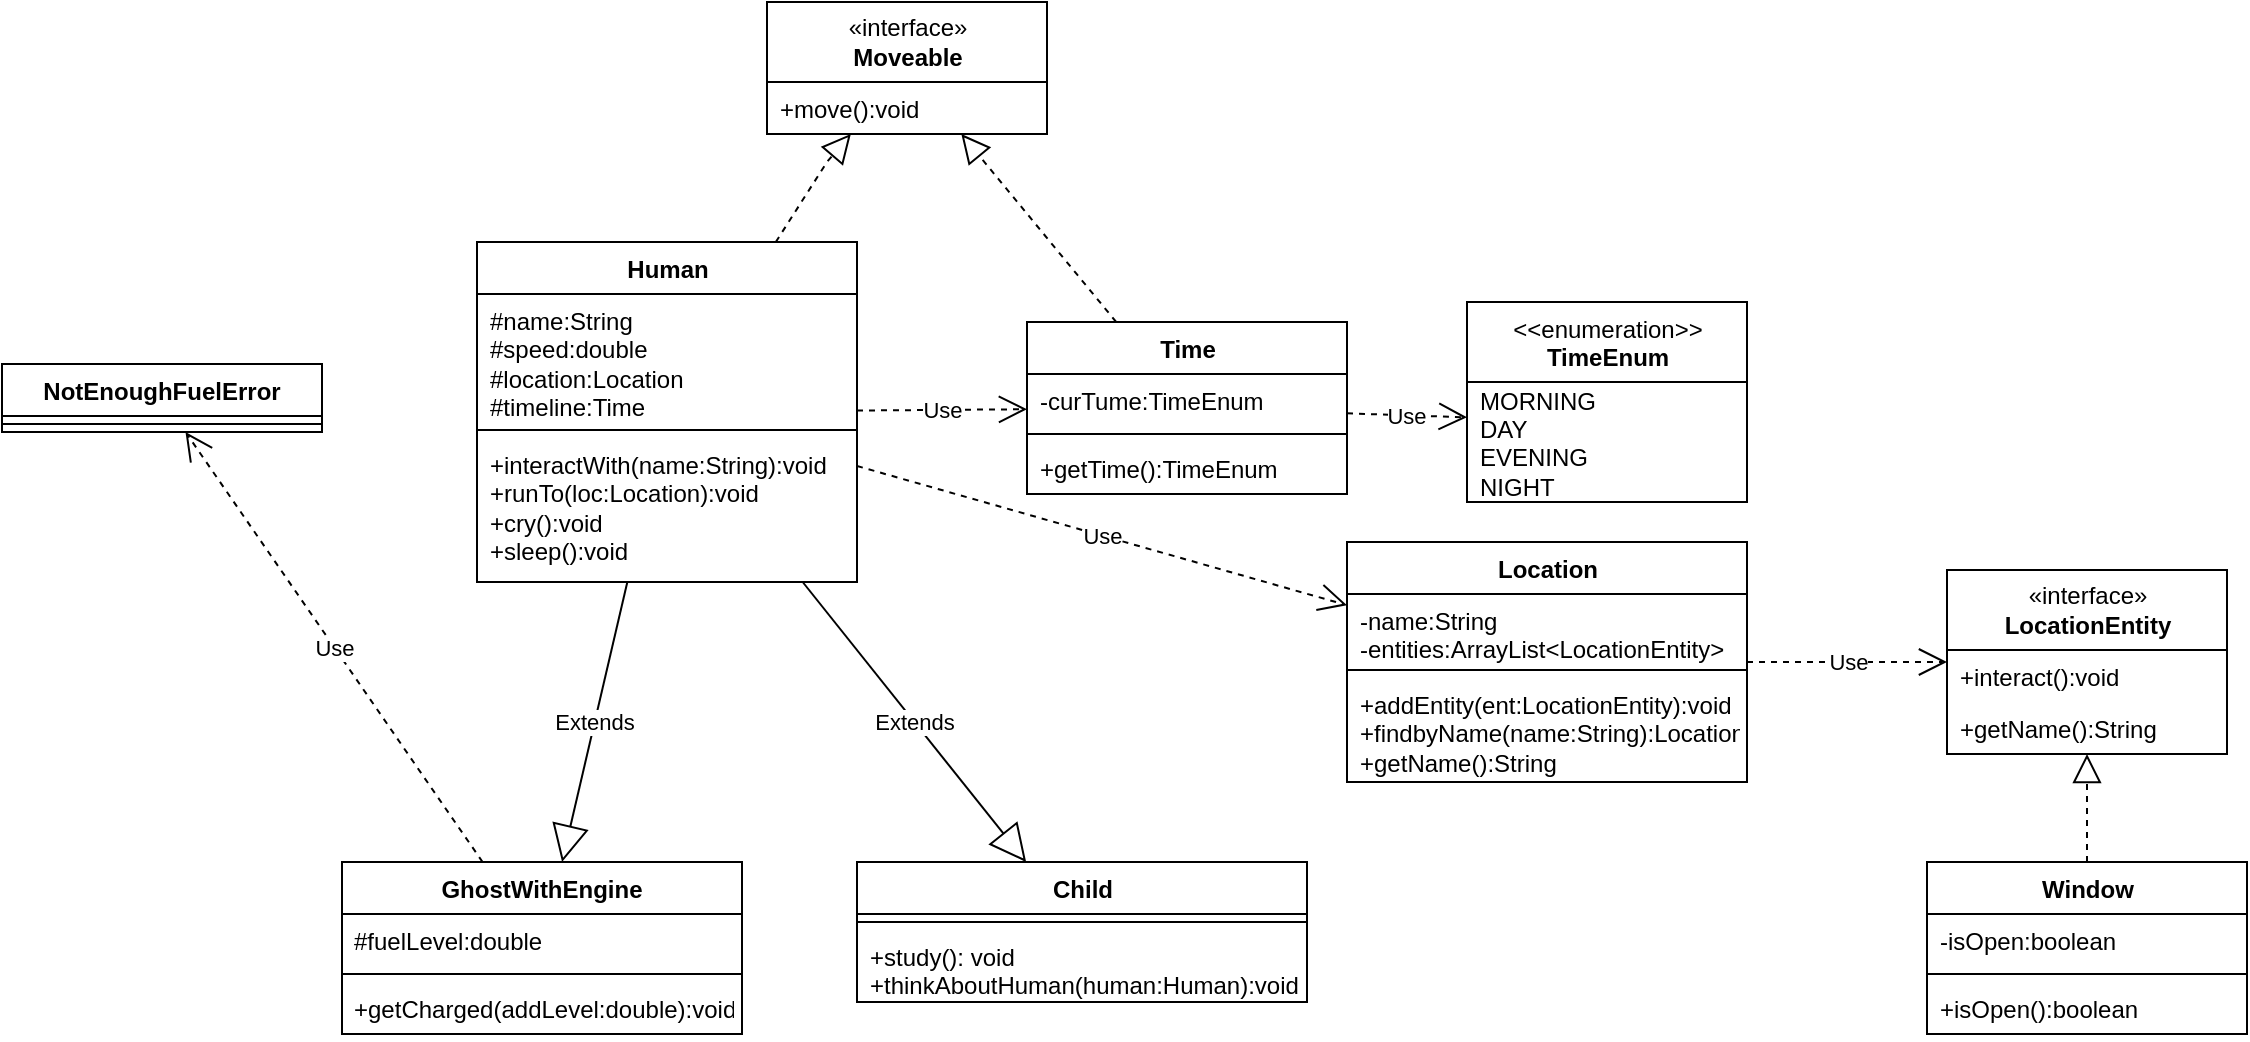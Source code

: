 <mxfile version="22.1.5" type="github">
  <diagram name="Страница — 1" id="i20b3vi7eehubXPVE3w3">
    <mxGraphModel dx="1434" dy="759" grid="1" gridSize="10" guides="1" tooltips="1" connect="1" arrows="1" fold="1" page="1" pageScale="1" pageWidth="827" pageHeight="1169" math="0" shadow="0">
      <root>
        <mxCell id="0" />
        <mxCell id="1" parent="0" />
        <mxCell id="GLYfoS04tVz9TkXlvpii-10" value="&amp;lt;&amp;lt;enumeration&amp;gt;&amp;gt;&lt;br&gt;&lt;b&gt;TimeEnum&lt;/b&gt;" style="swimlane;fontStyle=0;align=center;verticalAlign=top;childLayout=stackLayout;horizontal=1;startSize=40;horizontalStack=0;resizeParent=1;resizeParentMax=0;resizeLast=0;collapsible=0;marginBottom=0;html=1;whiteSpace=wrap;" parent="1" vertex="1">
          <mxGeometry x="742.5" y="219" width="140" height="100" as="geometry" />
        </mxCell>
        <mxCell id="GLYfoS04tVz9TkXlvpii-11" value="&lt;div&gt;MORNING&lt;/div&gt;&lt;div&gt;DAY&lt;br&gt;EVENING&lt;br&gt;NIGHT&lt;br&gt;&lt;/div&gt;" style="text;html=1;strokeColor=none;fillColor=none;align=left;verticalAlign=middle;spacingLeft=4;spacingRight=4;overflow=hidden;rotatable=0;points=[[0,0.5],[1,0.5]];portConstraint=eastwest;whiteSpace=wrap;" parent="GLYfoS04tVz9TkXlvpii-10" vertex="1">
          <mxGeometry y="40" width="140" height="60" as="geometry" />
        </mxCell>
        <mxCell id="GLYfoS04tVz9TkXlvpii-12" value="Use" style="endArrow=open;endSize=12;dashed=1;html=1;rounded=0;" parent="1" source="GLYfoS04tVz9TkXlvpii-41" edge="1">
          <mxGeometry width="160" relative="1" as="geometry">
            <mxPoint x="662.5" y="290.364" as="sourcePoint" />
            <mxPoint x="742.5" y="276.667" as="targetPoint" />
          </mxGeometry>
        </mxCell>
        <mxCell id="GLYfoS04tVz9TkXlvpii-17" value="Use" style="endArrow=open;endSize=12;dashed=1;html=1;rounded=0;" parent="1" source="GLYfoS04tVz9TkXlvpii-37" target="GLYfoS04tVz9TkXlvpii-41" edge="1">
          <mxGeometry width="160" relative="1" as="geometry">
            <mxPoint x="452.5" y="260.83" as="sourcePoint" />
            <mxPoint x="522.5" y="277.6" as="targetPoint" />
          </mxGeometry>
        </mxCell>
        <mxCell id="GLYfoS04tVz9TkXlvpii-18" value="" style="endArrow=block;dashed=1;endFill=0;endSize=12;html=1;rounded=0;" parent="1" source="GLYfoS04tVz9TkXlvpii-37" target="GLYfoS04tVz9TkXlvpii-58" edge="1">
          <mxGeometry width="160" relative="1" as="geometry">
            <mxPoint x="357.5" y="199" as="sourcePoint" />
            <mxPoint x="435.471" y="129" as="targetPoint" />
            <Array as="points">
              <mxPoint x="422.5" y="149" />
            </Array>
          </mxGeometry>
        </mxCell>
        <mxCell id="GLYfoS04tVz9TkXlvpii-19" value="" style="endArrow=block;dashed=1;endFill=0;endSize=12;html=1;rounded=0;" parent="1" source="GLYfoS04tVz9TkXlvpii-41" target="GLYfoS04tVz9TkXlvpii-58" edge="1">
          <mxGeometry width="160" relative="1" as="geometry">
            <mxPoint x="560.674" y="239.5" as="sourcePoint" />
            <mxPoint x="475.392" y="129" as="targetPoint" />
          </mxGeometry>
        </mxCell>
        <mxCell id="GLYfoS04tVz9TkXlvpii-30" value="Extends" style="endArrow=block;endSize=16;endFill=0;html=1;rounded=0;" parent="1" source="GLYfoS04tVz9TkXlvpii-37" target="GLYfoS04tVz9TkXlvpii-49" edge="1">
          <mxGeometry width="160" relative="1" as="geometry">
            <mxPoint x="353.797" y="298" as="sourcePoint" />
            <mxPoint x="342.5" y="419" as="targetPoint" />
          </mxGeometry>
        </mxCell>
        <mxCell id="GLYfoS04tVz9TkXlvpii-31" value="Extends" style="endArrow=block;endSize=16;endFill=0;html=1;rounded=0;" parent="1" source="GLYfoS04tVz9TkXlvpii-37" target="GLYfoS04tVz9TkXlvpii-53" edge="1">
          <mxGeometry width="160" relative="1" as="geometry">
            <mxPoint x="393.011" y="298" as="sourcePoint" />
            <mxPoint x="487.732" y="439" as="targetPoint" />
          </mxGeometry>
        </mxCell>
        <mxCell id="GLYfoS04tVz9TkXlvpii-35" value="Use" style="endArrow=open;endSize=12;dashed=1;html=1;rounded=0;" parent="1" source="GLYfoS04tVz9TkXlvpii-37" target="GLYfoS04tVz9TkXlvpii-45" edge="1">
          <mxGeometry width="160" relative="1" as="geometry">
            <mxPoint x="452.5" y="287.905" as="sourcePoint" />
            <mxPoint x="656.5" y="380.184" as="targetPoint" />
          </mxGeometry>
        </mxCell>
        <mxCell id="GLYfoS04tVz9TkXlvpii-37" value="Human" style="swimlane;fontStyle=1;align=center;verticalAlign=top;childLayout=stackLayout;horizontal=1;startSize=26;horizontalStack=0;resizeParent=1;resizeParentMax=0;resizeLast=0;collapsible=1;marginBottom=0;whiteSpace=wrap;html=1;" parent="1" vertex="1">
          <mxGeometry x="247.5" y="189" width="190" height="170" as="geometry" />
        </mxCell>
        <mxCell id="GLYfoS04tVz9TkXlvpii-38" value="&lt;div&gt;#name:String&lt;/div&gt;&lt;div&gt;#speed:double&lt;/div&gt;&lt;div&gt;#location:Location&lt;br&gt;#timeline:Time&lt;/div&gt;" style="text;strokeColor=none;fillColor=none;align=left;verticalAlign=top;spacingLeft=4;spacingRight=4;overflow=hidden;rotatable=0;points=[[0,0.5],[1,0.5]];portConstraint=eastwest;whiteSpace=wrap;html=1;" parent="GLYfoS04tVz9TkXlvpii-37" vertex="1">
          <mxGeometry y="26" width="190" height="64" as="geometry" />
        </mxCell>
        <mxCell id="GLYfoS04tVz9TkXlvpii-39" value="" style="line;strokeWidth=1;fillColor=none;align=left;verticalAlign=middle;spacingTop=-1;spacingLeft=3;spacingRight=3;rotatable=0;labelPosition=right;points=[];portConstraint=eastwest;strokeColor=inherit;" parent="GLYfoS04tVz9TkXlvpii-37" vertex="1">
          <mxGeometry y="90" width="190" height="8" as="geometry" />
        </mxCell>
        <mxCell id="GLYfoS04tVz9TkXlvpii-40" value="&lt;div&gt;+interactWith(name:String):void&lt;br&gt;+runTo(loc:Location):void&lt;/div&gt;&lt;div&gt;+cry():void&lt;/div&gt;&lt;div&gt;+sleep():void&lt;br&gt;&lt;/div&gt;" style="text;strokeColor=none;fillColor=none;align=left;verticalAlign=top;spacingLeft=4;spacingRight=4;overflow=hidden;rotatable=0;points=[[0,0.5],[1,0.5]];portConstraint=eastwest;whiteSpace=wrap;html=1;" parent="GLYfoS04tVz9TkXlvpii-37" vertex="1">
          <mxGeometry y="98" width="190" height="72" as="geometry" />
        </mxCell>
        <mxCell id="GLYfoS04tVz9TkXlvpii-41" value="Time" style="swimlane;fontStyle=1;align=center;verticalAlign=top;childLayout=stackLayout;horizontal=1;startSize=26;horizontalStack=0;resizeParent=1;resizeParentMax=0;resizeLast=0;collapsible=1;marginBottom=0;whiteSpace=wrap;html=1;" parent="1" vertex="1">
          <mxGeometry x="522.5" y="229" width="160" height="86" as="geometry" />
        </mxCell>
        <mxCell id="GLYfoS04tVz9TkXlvpii-42" value="-curTume:TimeEnum" style="text;strokeColor=none;fillColor=none;align=left;verticalAlign=top;spacingLeft=4;spacingRight=4;overflow=hidden;rotatable=0;points=[[0,0.5],[1,0.5]];portConstraint=eastwest;whiteSpace=wrap;html=1;" parent="GLYfoS04tVz9TkXlvpii-41" vertex="1">
          <mxGeometry y="26" width="160" height="26" as="geometry" />
        </mxCell>
        <mxCell id="GLYfoS04tVz9TkXlvpii-43" value="" style="line;strokeWidth=1;fillColor=none;align=left;verticalAlign=middle;spacingTop=-1;spacingLeft=3;spacingRight=3;rotatable=0;labelPosition=right;points=[];portConstraint=eastwest;strokeColor=inherit;" parent="GLYfoS04tVz9TkXlvpii-41" vertex="1">
          <mxGeometry y="52" width="160" height="8" as="geometry" />
        </mxCell>
        <mxCell id="GLYfoS04tVz9TkXlvpii-44" value="+getTime():TimeEnum" style="text;strokeColor=none;fillColor=none;align=left;verticalAlign=top;spacingLeft=4;spacingRight=4;overflow=hidden;rotatable=0;points=[[0,0.5],[1,0.5]];portConstraint=eastwest;whiteSpace=wrap;html=1;" parent="GLYfoS04tVz9TkXlvpii-41" vertex="1">
          <mxGeometry y="60" width="160" height="26" as="geometry" />
        </mxCell>
        <mxCell id="GLYfoS04tVz9TkXlvpii-45" value="Location" style="swimlane;fontStyle=1;align=center;verticalAlign=top;childLayout=stackLayout;horizontal=1;startSize=26;horizontalStack=0;resizeParent=1;resizeParentMax=0;resizeLast=0;collapsible=1;marginBottom=0;whiteSpace=wrap;html=1;" parent="1" vertex="1">
          <mxGeometry x="682.5" y="339" width="200" height="120" as="geometry" />
        </mxCell>
        <mxCell id="GLYfoS04tVz9TkXlvpii-46" value="&lt;div&gt;-name:String&lt;/div&gt;&lt;div&gt;-entities:ArrayList&amp;lt;LocationEntity&amp;gt;&lt;br&gt;&lt;/div&gt;" style="text;strokeColor=none;fillColor=none;align=left;verticalAlign=top;spacingLeft=4;spacingRight=4;overflow=hidden;rotatable=0;points=[[0,0.5],[1,0.5]];portConstraint=eastwest;whiteSpace=wrap;html=1;" parent="GLYfoS04tVz9TkXlvpii-45" vertex="1">
          <mxGeometry y="26" width="200" height="34" as="geometry" />
        </mxCell>
        <mxCell id="GLYfoS04tVz9TkXlvpii-47" value="" style="line;strokeWidth=1;fillColor=none;align=left;verticalAlign=middle;spacingTop=-1;spacingLeft=3;spacingRight=3;rotatable=0;labelPosition=right;points=[];portConstraint=eastwest;strokeColor=inherit;" parent="GLYfoS04tVz9TkXlvpii-45" vertex="1">
          <mxGeometry y="60" width="200" height="8" as="geometry" />
        </mxCell>
        <mxCell id="GLYfoS04tVz9TkXlvpii-48" value="&lt;div&gt;+addEntity(ent:LocationEntity):void&lt;/div&gt;&lt;div&gt;+findbyName(name:String):LocationEntity&lt;/div&gt;&lt;div&gt;+getName():String&lt;/div&gt;" style="text;strokeColor=none;fillColor=none;align=left;verticalAlign=top;spacingLeft=4;spacingRight=4;overflow=hidden;rotatable=0;points=[[0,0.5],[1,0.5]];portConstraint=eastwest;whiteSpace=wrap;html=1;" parent="GLYfoS04tVz9TkXlvpii-45" vertex="1">
          <mxGeometry y="68" width="200" height="52" as="geometry" />
        </mxCell>
        <mxCell id="GLYfoS04tVz9TkXlvpii-49" value="Child" style="swimlane;fontStyle=1;align=center;verticalAlign=top;childLayout=stackLayout;horizontal=1;startSize=26;horizontalStack=0;resizeParent=1;resizeParentMax=0;resizeLast=0;collapsible=1;marginBottom=0;whiteSpace=wrap;html=1;" parent="1" vertex="1">
          <mxGeometry x="437.5" y="499" width="225" height="70" as="geometry" />
        </mxCell>
        <mxCell id="GLYfoS04tVz9TkXlvpii-51" value="" style="line;strokeWidth=1;fillColor=none;align=left;verticalAlign=middle;spacingTop=-1;spacingLeft=3;spacingRight=3;rotatable=0;labelPosition=right;points=[];portConstraint=eastwest;strokeColor=inherit;" parent="GLYfoS04tVz9TkXlvpii-49" vertex="1">
          <mxGeometry y="26" width="225" height="8" as="geometry" />
        </mxCell>
        <mxCell id="GLYfoS04tVz9TkXlvpii-52" value="&lt;div&gt;+study(): void&lt;/div&gt;&lt;div&gt;+thinkAboutHuman(human:Human):void&lt;br&gt;&lt;/div&gt;" style="text;strokeColor=none;fillColor=none;align=left;verticalAlign=top;spacingLeft=4;spacingRight=4;overflow=hidden;rotatable=0;points=[[0,0.5],[1,0.5]];portConstraint=eastwest;whiteSpace=wrap;html=1;" parent="GLYfoS04tVz9TkXlvpii-49" vertex="1">
          <mxGeometry y="34" width="225" height="36" as="geometry" />
        </mxCell>
        <mxCell id="GLYfoS04tVz9TkXlvpii-53" value="GhostWithEngine" style="swimlane;fontStyle=1;align=center;verticalAlign=top;childLayout=stackLayout;horizontal=1;startSize=26;horizontalStack=0;resizeParent=1;resizeParentMax=0;resizeLast=0;collapsible=1;marginBottom=0;whiteSpace=wrap;html=1;" parent="1" vertex="1">
          <mxGeometry x="180" y="499" width="200" height="86" as="geometry" />
        </mxCell>
        <mxCell id="GLYfoS04tVz9TkXlvpii-54" value="#fuelLevel:double" style="text;strokeColor=none;fillColor=none;align=left;verticalAlign=top;spacingLeft=4;spacingRight=4;overflow=hidden;rotatable=0;points=[[0,0.5],[1,0.5]];portConstraint=eastwest;whiteSpace=wrap;html=1;" parent="GLYfoS04tVz9TkXlvpii-53" vertex="1">
          <mxGeometry y="26" width="200" height="26" as="geometry" />
        </mxCell>
        <mxCell id="GLYfoS04tVz9TkXlvpii-55" value="" style="line;strokeWidth=1;fillColor=none;align=left;verticalAlign=middle;spacingTop=-1;spacingLeft=3;spacingRight=3;rotatable=0;labelPosition=right;points=[];portConstraint=eastwest;strokeColor=inherit;" parent="GLYfoS04tVz9TkXlvpii-53" vertex="1">
          <mxGeometry y="52" width="200" height="8" as="geometry" />
        </mxCell>
        <mxCell id="GLYfoS04tVz9TkXlvpii-56" value="&lt;div&gt;+getCharged(addLevel:double):void&lt;/div&gt;" style="text;strokeColor=none;fillColor=none;align=left;verticalAlign=top;spacingLeft=4;spacingRight=4;overflow=hidden;rotatable=0;points=[[0,0.5],[1,0.5]];portConstraint=eastwest;whiteSpace=wrap;html=1;" parent="GLYfoS04tVz9TkXlvpii-53" vertex="1">
          <mxGeometry y="60" width="200" height="26" as="geometry" />
        </mxCell>
        <mxCell id="GLYfoS04tVz9TkXlvpii-58" value="«interface»&lt;br&gt;&lt;div&gt;&lt;b&gt;Moveable&lt;/b&gt;&lt;/div&gt;" style="swimlane;fontStyle=0;childLayout=stackLayout;horizontal=1;startSize=40;fillColor=none;horizontalStack=0;resizeParent=1;resizeParentMax=0;resizeLast=0;collapsible=1;marginBottom=0;whiteSpace=wrap;html=1;" parent="1" vertex="1">
          <mxGeometry x="392.5" y="69" width="140" height="66" as="geometry" />
        </mxCell>
        <mxCell id="GLYfoS04tVz9TkXlvpii-59" value="+move():void" style="text;strokeColor=none;fillColor=none;align=left;verticalAlign=top;spacingLeft=4;spacingRight=4;overflow=hidden;rotatable=0;points=[[0,0.5],[1,0.5]];portConstraint=eastwest;whiteSpace=wrap;html=1;" parent="GLYfoS04tVz9TkXlvpii-58" vertex="1">
          <mxGeometry y="40" width="140" height="26" as="geometry" />
        </mxCell>
        <mxCell id="GLYfoS04tVz9TkXlvpii-62" value="«interface»&lt;br&gt;&lt;b&gt;LocationEntity&lt;/b&gt;" style="swimlane;fontStyle=0;childLayout=stackLayout;horizontal=1;startSize=40;fillColor=none;horizontalStack=0;resizeParent=1;resizeParentMax=0;resizeLast=0;collapsible=1;marginBottom=0;whiteSpace=wrap;html=1;" parent="1" vertex="1">
          <mxGeometry x="982.5" y="353" width="140" height="92" as="geometry" />
        </mxCell>
        <mxCell id="GLYfoS04tVz9TkXlvpii-63" value="+interact():void" style="text;strokeColor=none;fillColor=none;align=left;verticalAlign=top;spacingLeft=4;spacingRight=4;overflow=hidden;rotatable=0;points=[[0,0.5],[1,0.5]];portConstraint=eastwest;whiteSpace=wrap;html=1;" parent="GLYfoS04tVz9TkXlvpii-62" vertex="1">
          <mxGeometry y="40" width="140" height="26" as="geometry" />
        </mxCell>
        <mxCell id="GLYfoS04tVz9TkXlvpii-65" value="+getName():String" style="text;strokeColor=none;fillColor=none;align=left;verticalAlign=top;spacingLeft=4;spacingRight=4;overflow=hidden;rotatable=0;points=[[0,0.5],[1,0.5]];portConstraint=eastwest;whiteSpace=wrap;html=1;" parent="GLYfoS04tVz9TkXlvpii-62" vertex="1">
          <mxGeometry y="66" width="140" height="26" as="geometry" />
        </mxCell>
        <mxCell id="GLYfoS04tVz9TkXlvpii-66" value="Window" style="swimlane;fontStyle=1;align=center;verticalAlign=top;childLayout=stackLayout;horizontal=1;startSize=26;horizontalStack=0;resizeParent=1;resizeParentMax=0;resizeLast=0;collapsible=1;marginBottom=0;whiteSpace=wrap;html=1;" parent="1" vertex="1">
          <mxGeometry x="972.5" y="499" width="160" height="86" as="geometry" />
        </mxCell>
        <mxCell id="GLYfoS04tVz9TkXlvpii-67" value="-isOpen:boolean" style="text;strokeColor=none;fillColor=none;align=left;verticalAlign=top;spacingLeft=4;spacingRight=4;overflow=hidden;rotatable=0;points=[[0,0.5],[1,0.5]];portConstraint=eastwest;whiteSpace=wrap;html=1;" parent="GLYfoS04tVz9TkXlvpii-66" vertex="1">
          <mxGeometry y="26" width="160" height="26" as="geometry" />
        </mxCell>
        <mxCell id="GLYfoS04tVz9TkXlvpii-68" value="" style="line;strokeWidth=1;fillColor=none;align=left;verticalAlign=middle;spacingTop=-1;spacingLeft=3;spacingRight=3;rotatable=0;labelPosition=right;points=[];portConstraint=eastwest;strokeColor=inherit;" parent="GLYfoS04tVz9TkXlvpii-66" vertex="1">
          <mxGeometry y="52" width="160" height="8" as="geometry" />
        </mxCell>
        <mxCell id="GLYfoS04tVz9TkXlvpii-69" value="+isOpen():boolean" style="text;strokeColor=none;fillColor=none;align=left;verticalAlign=top;spacingLeft=4;spacingRight=4;overflow=hidden;rotatable=0;points=[[0,0.5],[1,0.5]];portConstraint=eastwest;whiteSpace=wrap;html=1;" parent="GLYfoS04tVz9TkXlvpii-66" vertex="1">
          <mxGeometry y="60" width="160" height="26" as="geometry" />
        </mxCell>
        <mxCell id="GLYfoS04tVz9TkXlvpii-70" value="Use" style="endArrow=open;endSize=12;dashed=1;html=1;rounded=0;" parent="1" source="GLYfoS04tVz9TkXlvpii-45" target="GLYfoS04tVz9TkXlvpii-62" edge="1">
          <mxGeometry width="160" relative="1" as="geometry">
            <mxPoint x="932.5" y="409" as="sourcePoint" />
            <mxPoint x="1092.5" y="409" as="targetPoint" />
          </mxGeometry>
        </mxCell>
        <mxCell id="GLYfoS04tVz9TkXlvpii-71" value="" style="endArrow=block;dashed=1;endFill=0;endSize=12;html=1;rounded=0;" parent="1" source="GLYfoS04tVz9TkXlvpii-66" target="GLYfoS04tVz9TkXlvpii-62" edge="1">
          <mxGeometry width="160" relative="1" as="geometry">
            <mxPoint x="932.5" y="409" as="sourcePoint" />
            <mxPoint x="1092.5" y="409" as="targetPoint" />
          </mxGeometry>
        </mxCell>
        <mxCell id="9Kdx0cgHhgzYmS9axCzy-1" value="NotEnoughFuelError" style="swimlane;fontStyle=1;align=center;verticalAlign=top;childLayout=stackLayout;horizontal=1;startSize=26;horizontalStack=0;resizeParent=1;resizeParentMax=0;resizeLast=0;collapsible=1;marginBottom=0;whiteSpace=wrap;html=1;" vertex="1" parent="1">
          <mxGeometry x="10" y="250" width="160" height="34" as="geometry" />
        </mxCell>
        <mxCell id="9Kdx0cgHhgzYmS9axCzy-3" value="" style="line;strokeWidth=1;fillColor=none;align=left;verticalAlign=middle;spacingTop=-1;spacingLeft=3;spacingRight=3;rotatable=0;labelPosition=right;points=[];portConstraint=eastwest;strokeColor=inherit;" vertex="1" parent="9Kdx0cgHhgzYmS9axCzy-1">
          <mxGeometry y="26" width="160" height="8" as="geometry" />
        </mxCell>
        <mxCell id="9Kdx0cgHhgzYmS9axCzy-5" value="Use" style="endArrow=open;endSize=12;dashed=1;html=1;rounded=0;" edge="1" parent="1" source="GLYfoS04tVz9TkXlvpii-53" target="9Kdx0cgHhgzYmS9axCzy-1">
          <mxGeometry width="160" relative="1" as="geometry">
            <mxPoint x="300" y="430" as="sourcePoint" />
            <mxPoint x="460" y="430" as="targetPoint" />
          </mxGeometry>
        </mxCell>
      </root>
    </mxGraphModel>
  </diagram>
</mxfile>

